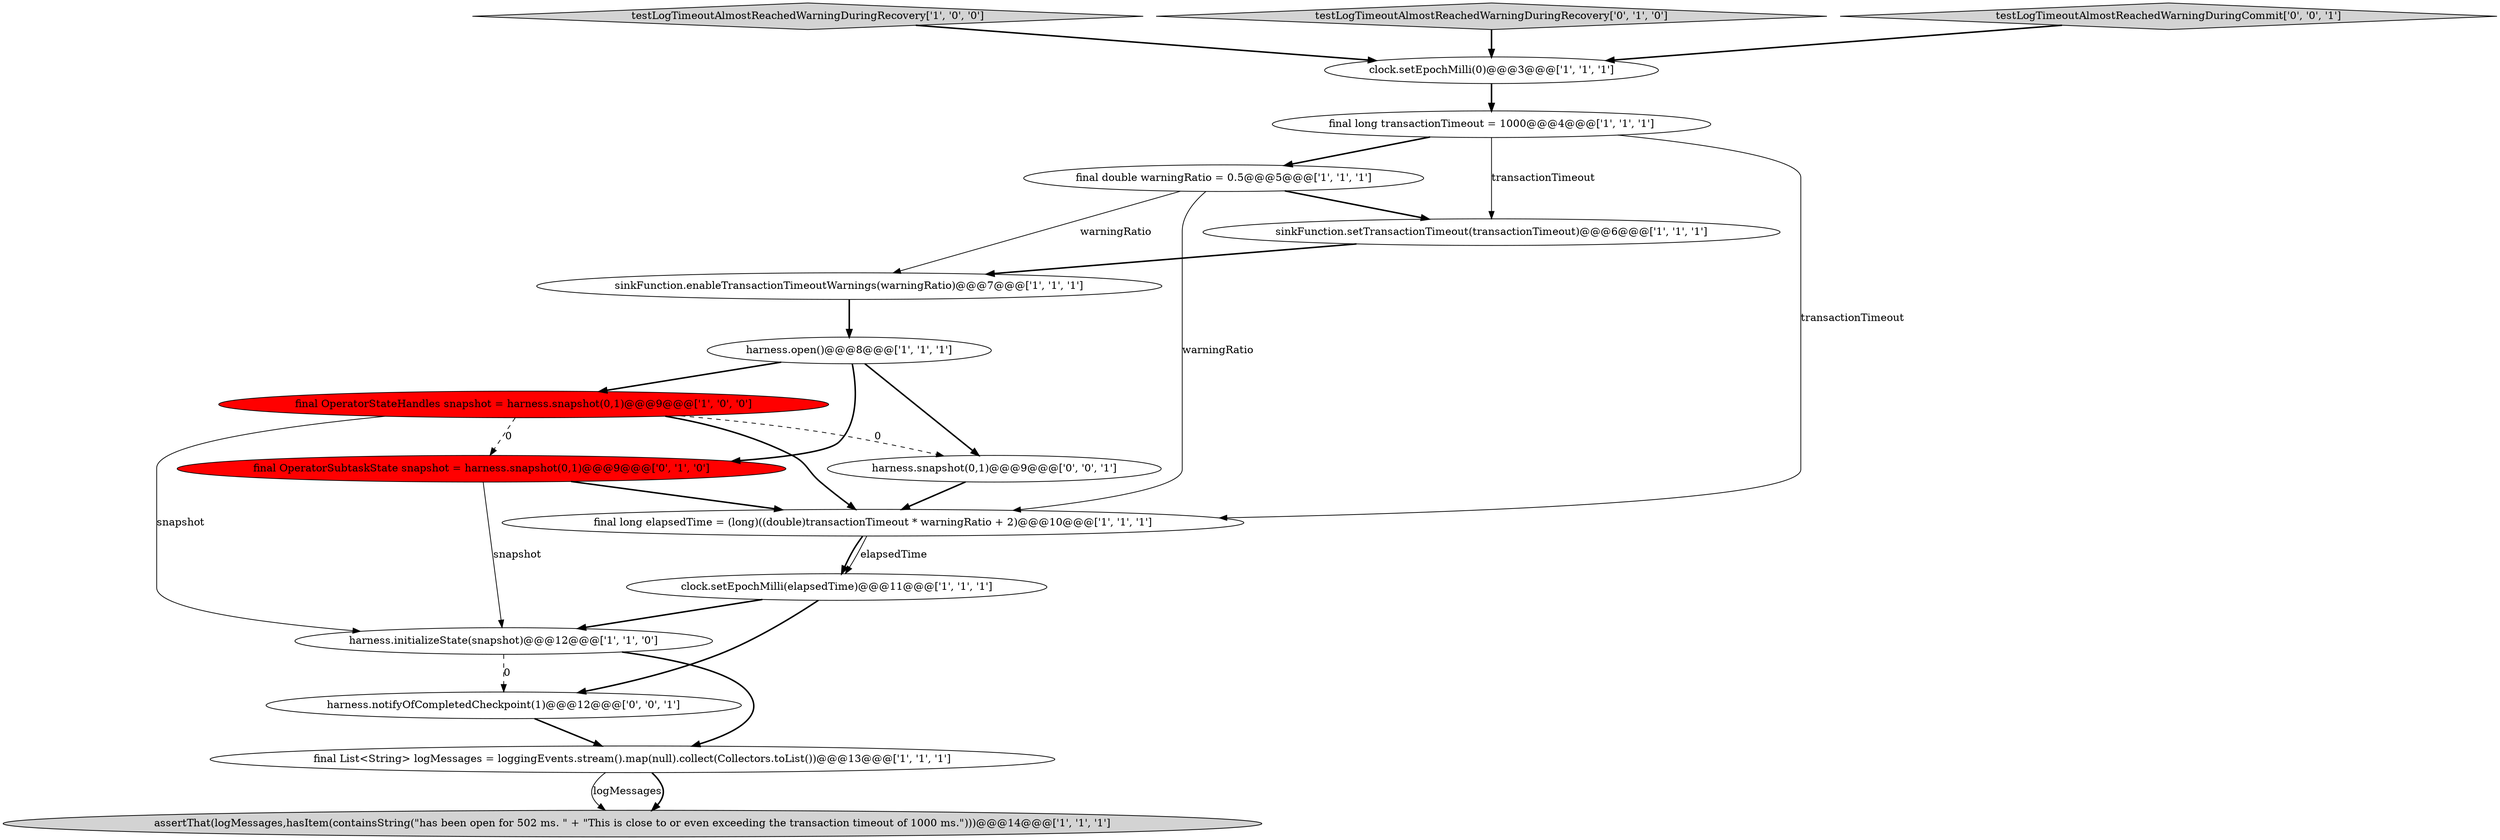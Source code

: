 digraph {
1 [style = filled, label = "testLogTimeoutAlmostReachedWarningDuringRecovery['1', '0', '0']", fillcolor = lightgray, shape = diamond image = "AAA0AAABBB1BBB"];
14 [style = filled, label = "testLogTimeoutAlmostReachedWarningDuringRecovery['0', '1', '0']", fillcolor = lightgray, shape = diamond image = "AAA0AAABBB2BBB"];
16 [style = filled, label = "harness.snapshot(0,1)@@@9@@@['0', '0', '1']", fillcolor = white, shape = ellipse image = "AAA0AAABBB3BBB"];
3 [style = filled, label = "final long transactionTimeout = 1000@@@4@@@['1', '1', '1']", fillcolor = white, shape = ellipse image = "AAA0AAABBB1BBB"];
12 [style = filled, label = "final OperatorStateHandles snapshot = harness.snapshot(0,1)@@@9@@@['1', '0', '0']", fillcolor = red, shape = ellipse image = "AAA1AAABBB1BBB"];
17 [style = filled, label = "testLogTimeoutAlmostReachedWarningDuringCommit['0', '0', '1']", fillcolor = lightgray, shape = diamond image = "AAA0AAABBB3BBB"];
5 [style = filled, label = "harness.open()@@@8@@@['1', '1', '1']", fillcolor = white, shape = ellipse image = "AAA0AAABBB1BBB"];
15 [style = filled, label = "harness.notifyOfCompletedCheckpoint(1)@@@12@@@['0', '0', '1']", fillcolor = white, shape = ellipse image = "AAA0AAABBB3BBB"];
13 [style = filled, label = "final OperatorSubtaskState snapshot = harness.snapshot(0,1)@@@9@@@['0', '1', '0']", fillcolor = red, shape = ellipse image = "AAA1AAABBB2BBB"];
6 [style = filled, label = "final long elapsedTime = (long)((double)transactionTimeout * warningRatio + 2)@@@10@@@['1', '1', '1']", fillcolor = white, shape = ellipse image = "AAA0AAABBB1BBB"];
8 [style = filled, label = "clock.setEpochMilli(elapsedTime)@@@11@@@['1', '1', '1']", fillcolor = white, shape = ellipse image = "AAA0AAABBB1BBB"];
2 [style = filled, label = "harness.initializeState(snapshot)@@@12@@@['1', '1', '0']", fillcolor = white, shape = ellipse image = "AAA0AAABBB1BBB"];
9 [style = filled, label = "final List<String> logMessages = loggingEvents.stream().map(null).collect(Collectors.toList())@@@13@@@['1', '1', '1']", fillcolor = white, shape = ellipse image = "AAA0AAABBB1BBB"];
7 [style = filled, label = "sinkFunction.setTransactionTimeout(transactionTimeout)@@@6@@@['1', '1', '1']", fillcolor = white, shape = ellipse image = "AAA0AAABBB1BBB"];
11 [style = filled, label = "final double warningRatio = 0.5@@@5@@@['1', '1', '1']", fillcolor = white, shape = ellipse image = "AAA0AAABBB1BBB"];
10 [style = filled, label = "sinkFunction.enableTransactionTimeoutWarnings(warningRatio)@@@7@@@['1', '1', '1']", fillcolor = white, shape = ellipse image = "AAA0AAABBB1BBB"];
4 [style = filled, label = "assertThat(logMessages,hasItem(containsString(\"has been open for 502 ms. \" + \"This is close to or even exceeding the transaction timeout of 1000 ms.\")))@@@14@@@['1', '1', '1']", fillcolor = lightgray, shape = ellipse image = "AAA0AAABBB1BBB"];
0 [style = filled, label = "clock.setEpochMilli(0)@@@3@@@['1', '1', '1']", fillcolor = white, shape = ellipse image = "AAA0AAABBB1BBB"];
0->3 [style = bold, label=""];
8->15 [style = bold, label=""];
9->4 [style = solid, label="logMessages"];
12->16 [style = dashed, label="0"];
7->10 [style = bold, label=""];
16->6 [style = bold, label=""];
9->4 [style = bold, label=""];
3->11 [style = bold, label=""];
11->6 [style = solid, label="warningRatio"];
11->10 [style = solid, label="warningRatio"];
12->2 [style = solid, label="snapshot"];
1->0 [style = bold, label=""];
2->9 [style = bold, label=""];
12->6 [style = bold, label=""];
2->15 [style = dashed, label="0"];
5->16 [style = bold, label=""];
3->6 [style = solid, label="transactionTimeout"];
17->0 [style = bold, label=""];
10->5 [style = bold, label=""];
14->0 [style = bold, label=""];
8->2 [style = bold, label=""];
5->12 [style = bold, label=""];
3->7 [style = solid, label="transactionTimeout"];
15->9 [style = bold, label=""];
5->13 [style = bold, label=""];
6->8 [style = bold, label=""];
12->13 [style = dashed, label="0"];
13->6 [style = bold, label=""];
13->2 [style = solid, label="snapshot"];
11->7 [style = bold, label=""];
6->8 [style = solid, label="elapsedTime"];
}
